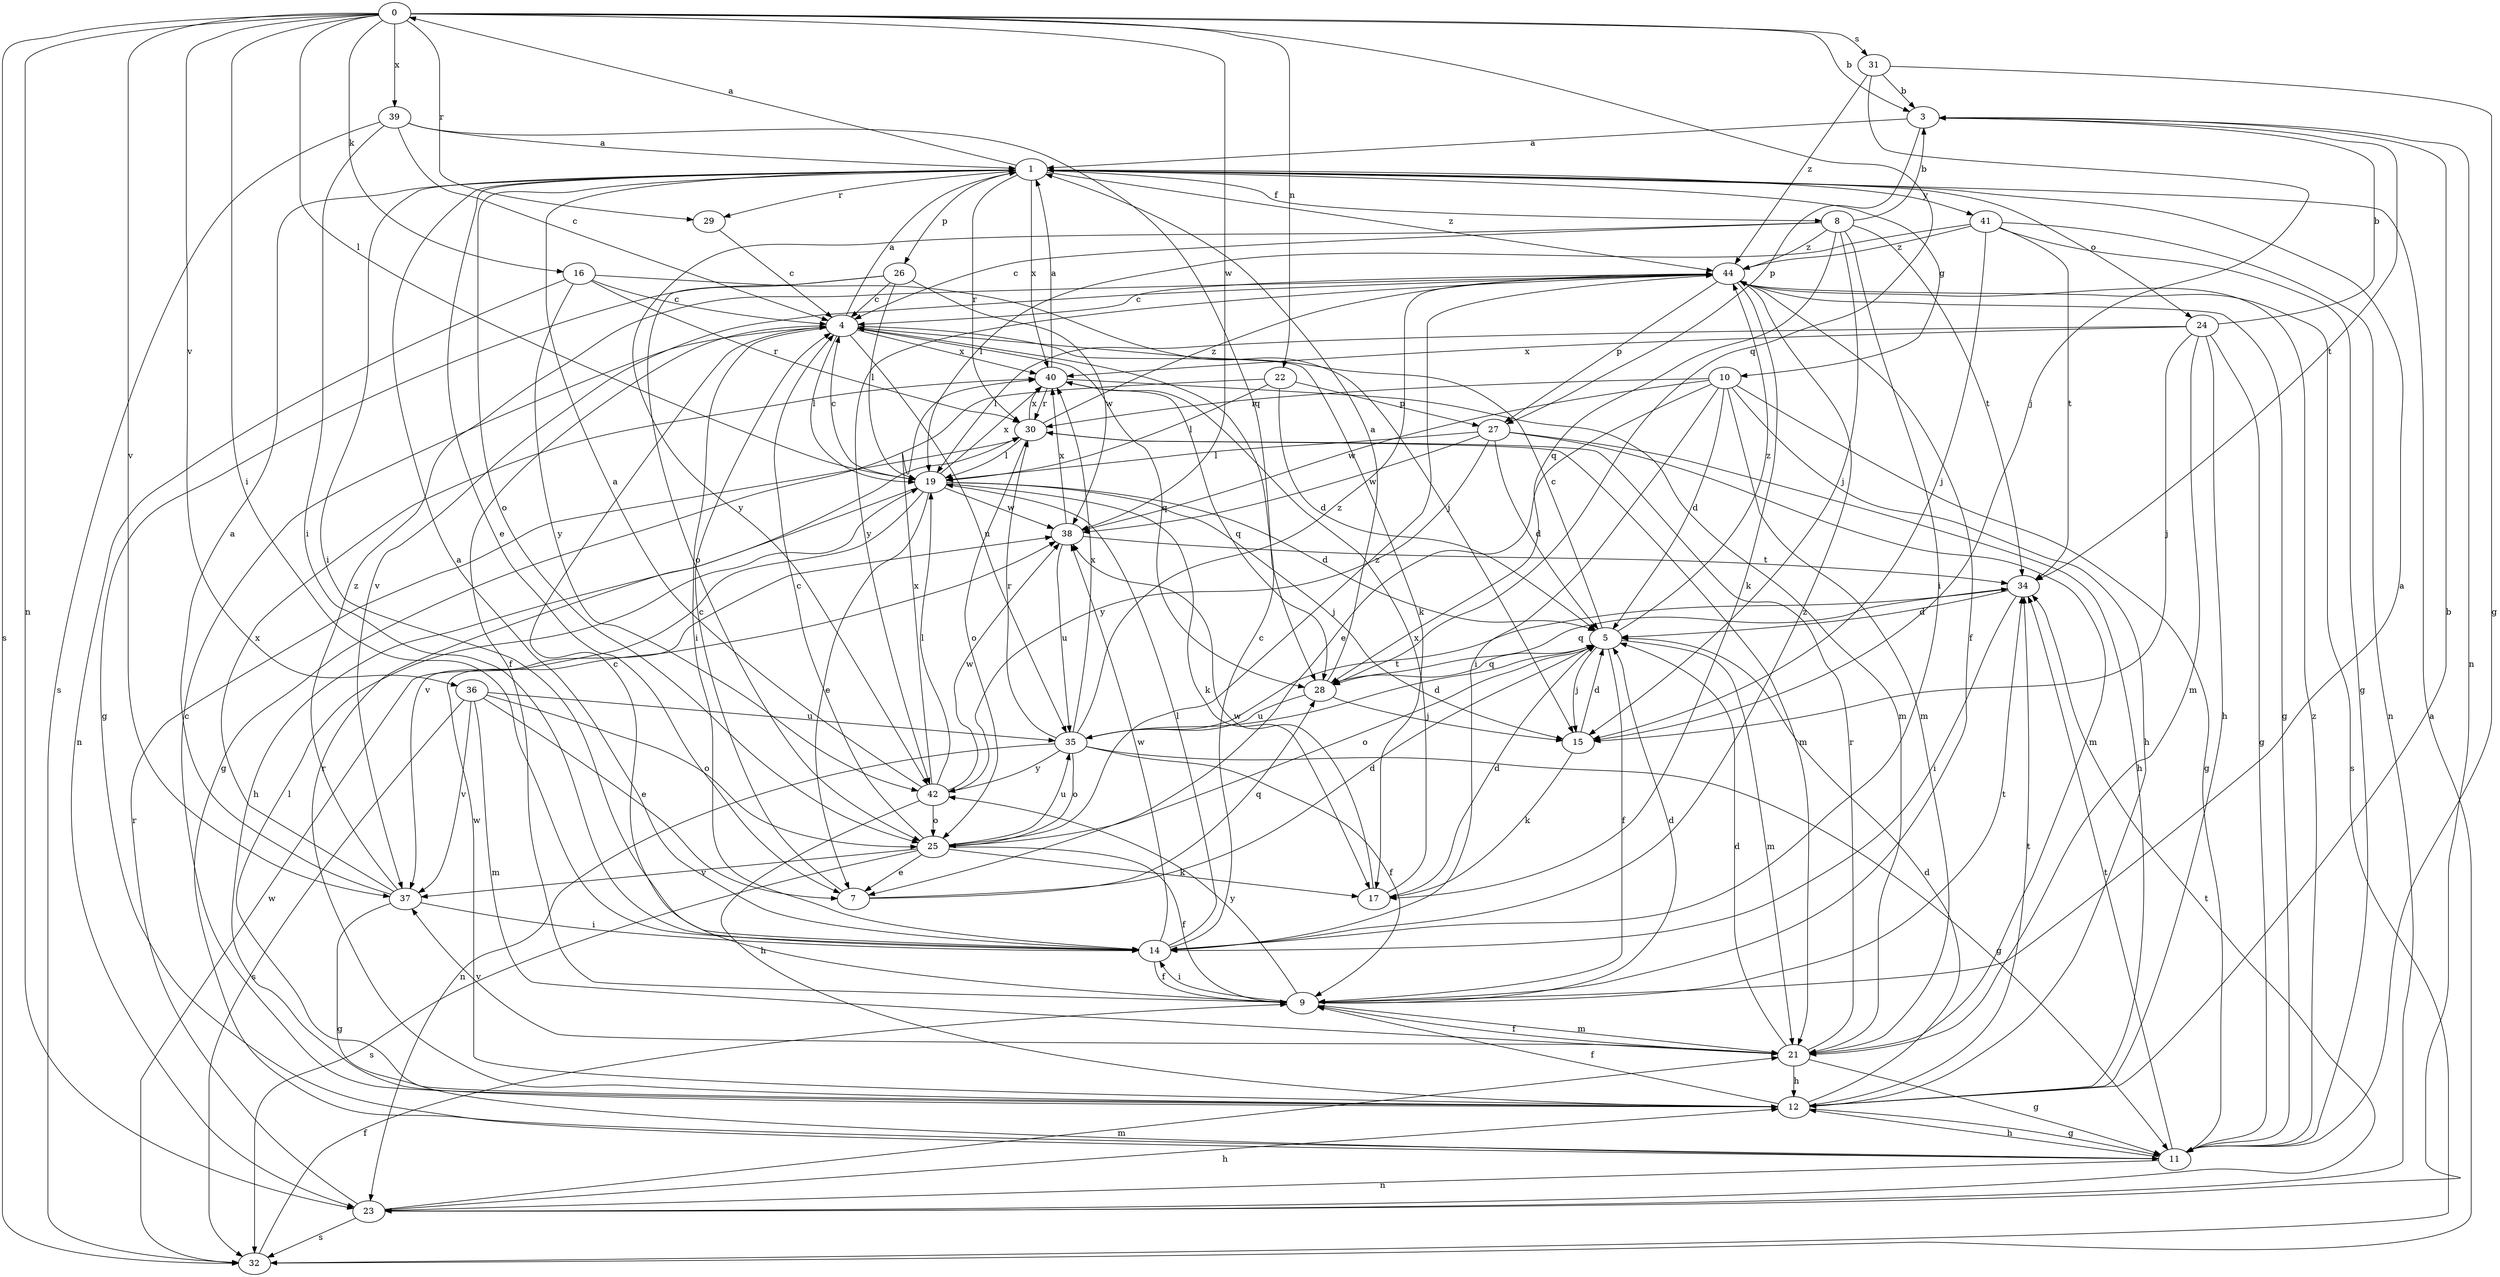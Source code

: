 strict digraph  {
0;
1;
3;
4;
5;
7;
8;
9;
10;
11;
12;
14;
15;
16;
17;
19;
21;
22;
23;
24;
25;
26;
27;
28;
29;
30;
31;
32;
34;
35;
36;
37;
38;
39;
40;
41;
42;
44;
0 -> 3  [label=b];
0 -> 14  [label=i];
0 -> 16  [label=k];
0 -> 19  [label=l];
0 -> 22  [label=n];
0 -> 23  [label=n];
0 -> 28  [label=q];
0 -> 29  [label=r];
0 -> 31  [label=s];
0 -> 32  [label=s];
0 -> 36  [label=v];
0 -> 37  [label=v];
0 -> 38  [label=w];
0 -> 39  [label=x];
1 -> 0  [label=a];
1 -> 7  [label=e];
1 -> 8  [label=f];
1 -> 10  [label=g];
1 -> 14  [label=i];
1 -> 24  [label=o];
1 -> 25  [label=o];
1 -> 26  [label=p];
1 -> 29  [label=r];
1 -> 30  [label=r];
1 -> 40  [label=x];
1 -> 41  [label=y];
1 -> 44  [label=z];
3 -> 1  [label=a];
3 -> 23  [label=n];
3 -> 27  [label=p];
3 -> 34  [label=t];
4 -> 1  [label=a];
4 -> 9  [label=f];
4 -> 14  [label=i];
4 -> 17  [label=k];
4 -> 19  [label=l];
4 -> 28  [label=q];
4 -> 35  [label=u];
4 -> 40  [label=x];
5 -> 4  [label=c];
5 -> 9  [label=f];
5 -> 15  [label=j];
5 -> 21  [label=m];
5 -> 25  [label=o];
5 -> 28  [label=q];
5 -> 44  [label=z];
7 -> 4  [label=c];
7 -> 5  [label=d];
7 -> 28  [label=q];
8 -> 3  [label=b];
8 -> 4  [label=c];
8 -> 14  [label=i];
8 -> 15  [label=j];
8 -> 28  [label=q];
8 -> 34  [label=t];
8 -> 42  [label=y];
8 -> 44  [label=z];
9 -> 1  [label=a];
9 -> 4  [label=c];
9 -> 5  [label=d];
9 -> 14  [label=i];
9 -> 21  [label=m];
9 -> 34  [label=t];
9 -> 42  [label=y];
10 -> 5  [label=d];
10 -> 7  [label=e];
10 -> 11  [label=g];
10 -> 12  [label=h];
10 -> 14  [label=i];
10 -> 21  [label=m];
10 -> 30  [label=r];
10 -> 38  [label=w];
11 -> 12  [label=h];
11 -> 23  [label=n];
11 -> 34  [label=t];
11 -> 44  [label=z];
12 -> 3  [label=b];
12 -> 4  [label=c];
12 -> 5  [label=d];
12 -> 9  [label=f];
12 -> 11  [label=g];
12 -> 19  [label=l];
12 -> 30  [label=r];
12 -> 34  [label=t];
12 -> 38  [label=w];
14 -> 1  [label=a];
14 -> 4  [label=c];
14 -> 9  [label=f];
14 -> 19  [label=l];
14 -> 38  [label=w];
14 -> 44  [label=z];
15 -> 5  [label=d];
15 -> 17  [label=k];
16 -> 4  [label=c];
16 -> 15  [label=j];
16 -> 23  [label=n];
16 -> 30  [label=r];
16 -> 42  [label=y];
17 -> 5  [label=d];
17 -> 38  [label=w];
17 -> 40  [label=x];
19 -> 4  [label=c];
19 -> 5  [label=d];
19 -> 7  [label=e];
19 -> 12  [label=h];
19 -> 15  [label=j];
19 -> 17  [label=k];
19 -> 37  [label=v];
19 -> 38  [label=w];
19 -> 40  [label=x];
21 -> 5  [label=d];
21 -> 9  [label=f];
21 -> 11  [label=g];
21 -> 12  [label=h];
21 -> 30  [label=r];
21 -> 37  [label=v];
22 -> 5  [label=d];
22 -> 11  [label=g];
22 -> 19  [label=l];
22 -> 27  [label=p];
23 -> 12  [label=h];
23 -> 21  [label=m];
23 -> 30  [label=r];
23 -> 32  [label=s];
23 -> 34  [label=t];
24 -> 3  [label=b];
24 -> 11  [label=g];
24 -> 12  [label=h];
24 -> 15  [label=j];
24 -> 19  [label=l];
24 -> 21  [label=m];
24 -> 40  [label=x];
25 -> 4  [label=c];
25 -> 7  [label=e];
25 -> 9  [label=f];
25 -> 17  [label=k];
25 -> 32  [label=s];
25 -> 35  [label=u];
25 -> 37  [label=v];
25 -> 44  [label=z];
26 -> 4  [label=c];
26 -> 11  [label=g];
26 -> 19  [label=l];
26 -> 25  [label=o];
26 -> 38  [label=w];
27 -> 5  [label=d];
27 -> 12  [label=h];
27 -> 19  [label=l];
27 -> 21  [label=m];
27 -> 38  [label=w];
27 -> 42  [label=y];
28 -> 1  [label=a];
28 -> 15  [label=j];
28 -> 35  [label=u];
29 -> 4  [label=c];
30 -> 19  [label=l];
30 -> 21  [label=m];
30 -> 25  [label=o];
30 -> 40  [label=x];
30 -> 44  [label=z];
31 -> 3  [label=b];
31 -> 11  [label=g];
31 -> 15  [label=j];
31 -> 44  [label=z];
32 -> 1  [label=a];
32 -> 9  [label=f];
32 -> 38  [label=w];
34 -> 5  [label=d];
34 -> 14  [label=i];
34 -> 28  [label=q];
35 -> 5  [label=d];
35 -> 9  [label=f];
35 -> 11  [label=g];
35 -> 23  [label=n];
35 -> 25  [label=o];
35 -> 30  [label=r];
35 -> 34  [label=t];
35 -> 40  [label=x];
35 -> 42  [label=y];
35 -> 44  [label=z];
36 -> 7  [label=e];
36 -> 21  [label=m];
36 -> 25  [label=o];
36 -> 32  [label=s];
36 -> 35  [label=u];
36 -> 37  [label=v];
37 -> 1  [label=a];
37 -> 11  [label=g];
37 -> 14  [label=i];
37 -> 40  [label=x];
37 -> 44  [label=z];
38 -> 34  [label=t];
38 -> 35  [label=u];
38 -> 40  [label=x];
39 -> 1  [label=a];
39 -> 4  [label=c];
39 -> 14  [label=i];
39 -> 28  [label=q];
39 -> 32  [label=s];
40 -> 1  [label=a];
40 -> 21  [label=m];
40 -> 28  [label=q];
40 -> 30  [label=r];
41 -> 11  [label=g];
41 -> 15  [label=j];
41 -> 19  [label=l];
41 -> 23  [label=n];
41 -> 34  [label=t];
41 -> 44  [label=z];
42 -> 1  [label=a];
42 -> 12  [label=h];
42 -> 19  [label=l];
42 -> 25  [label=o];
42 -> 38  [label=w];
42 -> 40  [label=x];
44 -> 4  [label=c];
44 -> 9  [label=f];
44 -> 11  [label=g];
44 -> 17  [label=k];
44 -> 27  [label=p];
44 -> 32  [label=s];
44 -> 37  [label=v];
44 -> 42  [label=y];
}
